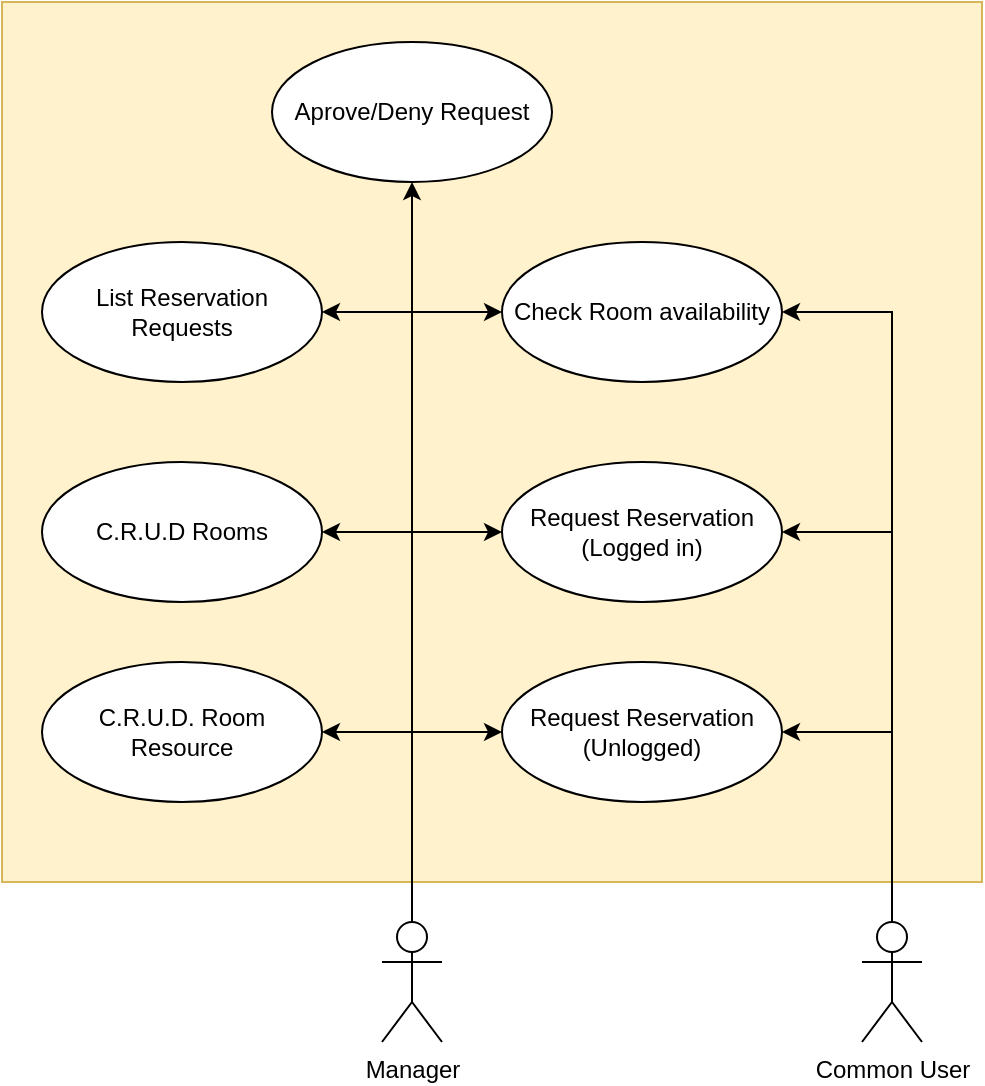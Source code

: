 <mxfile version="26.2.14">
  <diagram name="Page-1" id="0PSmge11tK_nW5oqGTmu">
    <mxGraphModel dx="1426" dy="743" grid="0" gridSize="10" guides="1" tooltips="1" connect="1" arrows="1" fold="1" page="1" pageScale="1" pageWidth="850" pageHeight="1100" math="0" shadow="0">
      <root>
        <mxCell id="0" />
        <mxCell id="1" parent="0" />
        <mxCell id="3i1KKq3rJ-h4zINPDPrV-14" value="" style="rounded=0;whiteSpace=wrap;html=1;fillColor=#fff2cc;strokeColor=#d6b656;" parent="1" vertex="1">
          <mxGeometry x="110" y="70" width="490" height="440" as="geometry" />
        </mxCell>
        <mxCell id="3i1KKq3rJ-h4zINPDPrV-3" style="edgeStyle=orthogonalEdgeStyle;rounded=0;orthogonalLoop=1;jettySize=auto;html=1;entryX=0.5;entryY=1;entryDx=0;entryDy=0;" parent="1" source="vkV0NL9iraLjMwS_psiO-1" target="vkV0NL9iraLjMwS_psiO-12" edge="1">
          <mxGeometry relative="1" as="geometry">
            <Array as="points" />
          </mxGeometry>
        </mxCell>
        <mxCell id="3i1KKq3rJ-h4zINPDPrV-5" style="edgeStyle=orthogonalEdgeStyle;rounded=0;orthogonalLoop=1;jettySize=auto;html=1;entryX=1;entryY=0.5;entryDx=0;entryDy=0;" parent="1" target="vkV0NL9iraLjMwS_psiO-10" edge="1">
          <mxGeometry relative="1" as="geometry">
            <Array as="points">
              <mxPoint x="315" y="225" />
            </Array>
            <mxPoint x="315" y="540" as="sourcePoint" />
            <mxPoint x="220" y="245" as="targetPoint" />
          </mxGeometry>
        </mxCell>
        <mxCell id="3i1KKq3rJ-h4zINPDPrV-6" style="edgeStyle=orthogonalEdgeStyle;rounded=0;orthogonalLoop=1;jettySize=auto;html=1;entryX=1;entryY=0.5;entryDx=0;entryDy=0;" parent="1" source="vkV0NL9iraLjMwS_psiO-1" target="vkV0NL9iraLjMwS_psiO-11" edge="1">
          <mxGeometry relative="1" as="geometry">
            <Array as="points">
              <mxPoint x="315" y="335" />
            </Array>
          </mxGeometry>
        </mxCell>
        <mxCell id="3i1KKq3rJ-h4zINPDPrV-7" style="edgeStyle=orthogonalEdgeStyle;rounded=0;orthogonalLoop=1;jettySize=auto;html=1;entryX=1;entryY=0.5;entryDx=0;entryDy=0;" parent="1" source="vkV0NL9iraLjMwS_psiO-1" target="vkV0NL9iraLjMwS_psiO-3" edge="1">
          <mxGeometry relative="1" as="geometry">
            <Array as="points">
              <mxPoint x="315" y="435" />
            </Array>
          </mxGeometry>
        </mxCell>
        <mxCell id="3i1KKq3rJ-h4zINPDPrV-9" style="edgeStyle=orthogonalEdgeStyle;rounded=0;orthogonalLoop=1;jettySize=auto;html=1;entryX=0;entryY=0.5;entryDx=0;entryDy=0;" parent="1" source="vkV0NL9iraLjMwS_psiO-1" target="vkV0NL9iraLjMwS_psiO-13" edge="1">
          <mxGeometry relative="1" as="geometry">
            <Array as="points">
              <mxPoint x="315" y="335" />
            </Array>
          </mxGeometry>
        </mxCell>
        <mxCell id="3i1KKq3rJ-h4zINPDPrV-13" style="edgeStyle=orthogonalEdgeStyle;rounded=0;orthogonalLoop=1;jettySize=auto;html=1;entryX=0;entryY=0.5;entryDx=0;entryDy=0;" parent="1" source="vkV0NL9iraLjMwS_psiO-1" target="vkV0NL9iraLjMwS_psiO-9" edge="1">
          <mxGeometry relative="1" as="geometry">
            <Array as="points">
              <mxPoint x="315" y="225" />
            </Array>
          </mxGeometry>
        </mxCell>
        <mxCell id="3i1KKq3rJ-h4zINPDPrV-17" style="edgeStyle=orthogonalEdgeStyle;rounded=0;orthogonalLoop=1;jettySize=auto;html=1;entryX=0;entryY=0.5;entryDx=0;entryDy=0;" parent="1" source="vkV0NL9iraLjMwS_psiO-1" target="3i1KKq3rJ-h4zINPDPrV-15" edge="1">
          <mxGeometry relative="1" as="geometry">
            <Array as="points">
              <mxPoint x="315" y="435" />
            </Array>
          </mxGeometry>
        </mxCell>
        <mxCell id="vkV0NL9iraLjMwS_psiO-1" value="Manager" style="shape=umlActor;verticalLabelPosition=bottom;verticalAlign=top;html=1;outlineConnect=0;" parent="1" vertex="1">
          <mxGeometry x="300" y="530" width="30" height="60" as="geometry" />
        </mxCell>
        <mxCell id="vkV0NL9iraLjMwS_psiO-3" value="C.R.U.D. Room Resource" style="ellipse;whiteSpace=wrap;html=1;" parent="1" vertex="1">
          <mxGeometry x="130" y="400" width="140" height="70" as="geometry" />
        </mxCell>
        <mxCell id="3i1KKq3rJ-h4zINPDPrV-10" style="edgeStyle=orthogonalEdgeStyle;rounded=0;orthogonalLoop=1;jettySize=auto;html=1;entryX=1;entryY=0.5;entryDx=0;entryDy=0;" parent="1" source="vkV0NL9iraLjMwS_psiO-8" target="vkV0NL9iraLjMwS_psiO-13" edge="1">
          <mxGeometry relative="1" as="geometry">
            <Array as="points">
              <mxPoint x="555" y="335" />
            </Array>
          </mxGeometry>
        </mxCell>
        <mxCell id="3i1KKq3rJ-h4zINPDPrV-12" style="edgeStyle=orthogonalEdgeStyle;rounded=0;orthogonalLoop=1;jettySize=auto;html=1;entryX=1;entryY=0.5;entryDx=0;entryDy=0;" parent="1" source="vkV0NL9iraLjMwS_psiO-8" target="vkV0NL9iraLjMwS_psiO-9" edge="1">
          <mxGeometry relative="1" as="geometry">
            <Array as="points">
              <mxPoint x="555" y="225" />
            </Array>
          </mxGeometry>
        </mxCell>
        <mxCell id="3i1KKq3rJ-h4zINPDPrV-16" style="edgeStyle=orthogonalEdgeStyle;rounded=0;orthogonalLoop=1;jettySize=auto;html=1;entryX=1;entryY=0.5;entryDx=0;entryDy=0;" parent="1" source="vkV0NL9iraLjMwS_psiO-8" target="3i1KKq3rJ-h4zINPDPrV-15" edge="1">
          <mxGeometry relative="1" as="geometry">
            <mxPoint x="550" y="580" as="targetPoint" />
            <Array as="points">
              <mxPoint x="555" y="435" />
            </Array>
          </mxGeometry>
        </mxCell>
        <mxCell id="vkV0NL9iraLjMwS_psiO-8" value="Common User" style="shape=umlActor;verticalLabelPosition=bottom;verticalAlign=top;html=1;outlineConnect=0;" parent="1" vertex="1">
          <mxGeometry x="540" y="530" width="30" height="60" as="geometry" />
        </mxCell>
        <mxCell id="vkV0NL9iraLjMwS_psiO-9" value="Check Room&amp;nbsp;availability" style="ellipse;whiteSpace=wrap;html=1;" parent="1" vertex="1">
          <mxGeometry x="360" y="190" width="140" height="70" as="geometry" />
        </mxCell>
        <mxCell id="vkV0NL9iraLjMwS_psiO-10" value="List Reservation Requests" style="ellipse;whiteSpace=wrap;html=1;" parent="1" vertex="1">
          <mxGeometry x="130" y="190" width="140" height="70" as="geometry" />
        </mxCell>
        <mxCell id="vkV0NL9iraLjMwS_psiO-11" value="C.R.U.D Rooms" style="ellipse;whiteSpace=wrap;html=1;" parent="1" vertex="1">
          <mxGeometry x="130" y="300" width="140" height="70" as="geometry" />
        </mxCell>
        <mxCell id="vkV0NL9iraLjMwS_psiO-12" value="Aprove/Deny Request" style="ellipse;whiteSpace=wrap;html=1;" parent="1" vertex="1">
          <mxGeometry x="245" y="90" width="140" height="70" as="geometry" />
        </mxCell>
        <mxCell id="vkV0NL9iraLjMwS_psiO-13" value="Request Reservation&lt;div&gt;(Logged in)&lt;/div&gt;" style="ellipse;whiteSpace=wrap;html=1;" parent="1" vertex="1">
          <mxGeometry x="360" y="300" width="140" height="70" as="geometry" />
        </mxCell>
        <mxCell id="3i1KKq3rJ-h4zINPDPrV-15" value="Request Reservation&lt;div&gt;(Unlogged)&lt;/div&gt;" style="ellipse;whiteSpace=wrap;html=1;" parent="1" vertex="1">
          <mxGeometry x="360" y="400" width="140" height="70" as="geometry" />
        </mxCell>
      </root>
    </mxGraphModel>
  </diagram>
</mxfile>
